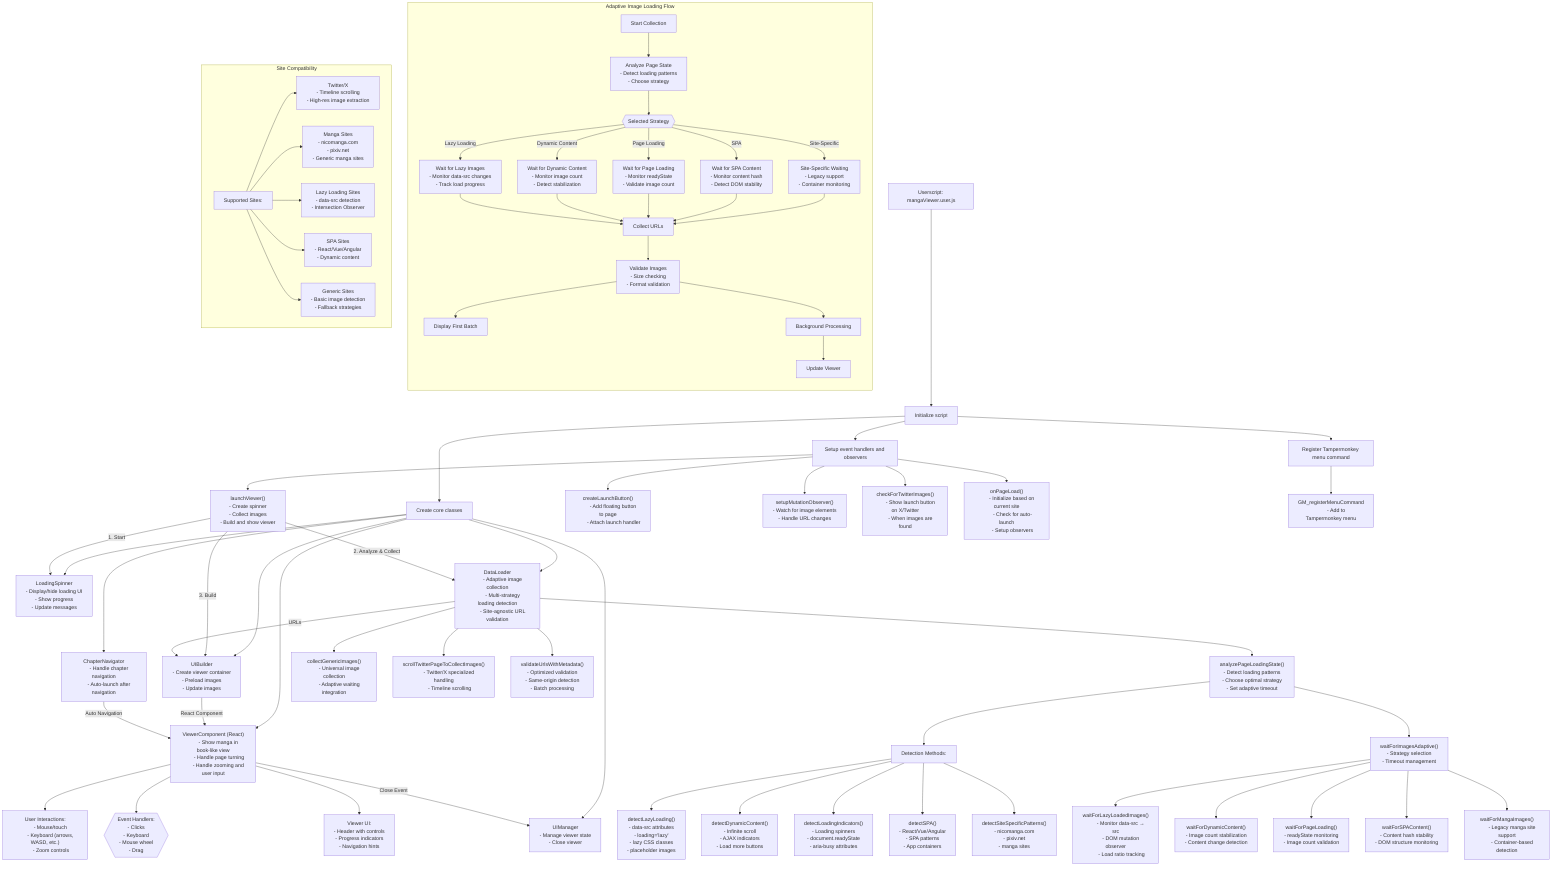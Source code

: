 graph TD
    %% Main structure
    Main["Userscript: mangaViewer.user.js"] --> Init["Initialize script"]
    
    %% Key Classes and Functions
    Init --> CreateClasses["Create core classes"]
    Init --> RegisterCommands["Register Tampermonkey menu command"]
    Init --> InitEvents["Setup event handlers and observers"]
    
    %% Core Classes
    CreateClasses --> LoadingSpinner["LoadingSpinner
        - Display/hide loading UI
        - Show progress
        - Update messages"]
    
    CreateClasses --> ChapterNavigator["ChapterNavigator
        - Handle chapter navigation
        - Auto-launch after navigation"]
    
    CreateClasses --> ViewerComponent["ViewerComponent (React)
        - Show manga in book-like view
        - Handle page turning
        - Handle zooming and user input"]
    
    CreateClasses --> UIBuilder["UIBuilder
        - Create viewer container
        - Preload images
        - Update images"]
    
    CreateClasses --> DataLoader["DataLoader
        - Adaptive image collection
        - Multi-strategy loading detection
        - Site-agnostic URL validation"]
    
    CreateClasses --> UIManager["UIManager
        - Manage viewer state
        - Close viewer"]
    
    %% Main Functions
    InitEvents --> LaunchViewer["launchViewer()
        - Create spinner
        - Collect images
        - Build and show viewer"]
    
    InitEvents --> CreateLaunchButton["createLaunchButton()
        - Add floating button to page
        - Attach launch handler"]
    
    InitEvents --> SetupMutationObserver["setupMutationObserver()
        - Watch for image elements
        - Handle URL changes"]
    
    InitEvents --> CheckForTwitterImages["checkForTwitterImages()
        - Show launch button on X/Twitter
        - When images are found"]
    
    InitEvents --> OnPageLoad["onPageLoad()
        - Initialize based on current site
        - Check for auto-launch
        - Setup observers"]
    
    %% Enhanced DataLoader with Adaptive Loading System
    DataLoader --> AnalyzePageState["analyzePageLoadingState()
        - Detect loading patterns
        - Choose optimal strategy
        - Set adaptive timeout"]
    
    AnalyzePageState --> DetectionMethods["Detection Methods:"]
    DetectionMethods --> DetectLazy["detectLazyLoading()
        - data-src attributes
        - loading='lazy'
        - lazy CSS classes
        - placeholder images"]
    
    DetectionMethods --> DetectDynamic["detectDynamicContent()
        - Infinite scroll
        - AJAX indicators
        - Load more buttons"]
    
    DetectionMethods --> DetectLoading["detectLoadingIndicators()
        - Loading spinners
        - document.readyState
        - aria-busy attributes"]
    
    DetectionMethods --> DetectSPA["detectSPA()
        - React/Vue/Angular
        - SPA patterns
        - App containers"]
    
    DetectionMethods --> DetectSiteSpecific["detectSiteSpecificPatterns()
        - nicomanga.com
        - pixiv.net
        - manga sites"]
    
    %% Adaptive Waiting Strategies
    AnalyzePageState --> WaitStrategies["waitForImagesAdaptive()
        - Strategy selection
        - Timeout management"]
    
    WaitStrategies --> WaitLazy["waitForLazyLoadedImages()
        - Monitor data-src → src
        - DOM mutation observer
        - Load ratio tracking"]
    
    WaitStrategies --> WaitDynamic["waitForDynamicContent()
        - Image count stabilization
        - Content change detection"]
    
    WaitStrategies --> WaitPageLoading["waitForPageLoading()
        - readyState monitoring
        - Image count validation"]
    
    WaitStrategies --> WaitSPA["waitForSPAContent()
        - Content hash stability
        - DOM structure monitoring"]
    
    WaitStrategies --> WaitManga["waitForMangaImages()
        - Legacy manga site support
        - Container-based detection"]
    
    %% Collection Methods
    DataLoader --> CollectGenericImages["collectGenericImages()
        - Universal image collection
        - Adaptive waiting integration"]
    
    DataLoader --> ScrollTwitter["scrollTwitterPageToCollectImages()
        - Twitter/X specialized handling
        - Timeline scrolling"]
    
    DataLoader --> ValidateUrls["validateUrlsWithMetadata()
        - Optimized validation
        - Same-origin detection
        - Batch processing"]
    
    %% ViewerComponent detailed functions
    ViewerComponent --> UserInteractions["User Interactions:
        - Mouse/touch 
        - Keyboard (arrows, WASD, etc.)
        - Zoom controls"]
    
    ViewerComponent --> UserEvents{{"Event Handlers:
        - Clicks
        - Keyboard
        - Mouse wheel
        - Drag"}}
    
    ViewerComponent --> ViewerUI["Viewer UI:
        - Header with controls
        - Progress indicators
        - Navigation hints"]
    
    %% Key Data Flows
    LaunchViewer --> |1. Start| LoadingSpinner
    LaunchViewer --> |2. Analyze & Collect| DataLoader
    LaunchViewer --> |3. Build| UIBuilder
    DataLoader --> |URLs| UIBuilder
    UIBuilder --> |React Component| ViewerComponent
    ChapterNavigator --> |Auto Navigation| ViewerComponent
    ViewerComponent --> |Close Event| UIManager

    %% Enhanced Image Loading Flow
    subgraph "Adaptive Image Loading Flow"
        direction TB
        StartFlow["Start Collection"] --> AnalyzeFlow["Analyze Page State
        - Detect loading patterns
        - Choose strategy"]
        AnalyzeFlow --> StrategyFlow{{"Selected Strategy"}}
        
        StrategyFlow --> |Lazy Loading| LazyFlow["Wait for Lazy Images
        - Monitor data-src changes
        - Track load progress"]
        
        StrategyFlow --> |Dynamic Content| DynamicFlow["Wait for Dynamic Content
        - Monitor image count
        - Detect stabilization"]
        
        StrategyFlow --> |Page Loading| PageFlow["Wait for Page Loading
        - Monitor readyState
        - Validate image count"]
        
        StrategyFlow --> |SPA| SPAFlow["Wait for SPA Content
        - Monitor content hash
        - Detect DOM stability"]
        
        StrategyFlow --> |Site-Specific| SiteFlow["Site-Specific Waiting
        - Legacy support
        - Container monitoring"]
        
        LazyFlow --> CollectFlow["Collect URLs"]
        DynamicFlow --> CollectFlow
        PageFlow --> CollectFlow
        SPAFlow --> CollectFlow
        SiteFlow --> CollectFlow
        
        CollectFlow --> ValidateFlow["Validate Images
        - Size checking
        - Format validation"]
        ValidateFlow --> DisplayFlow["Display First Batch"]
        ValidateFlow --> BackgroundFlow["Background Processing"]
        BackgroundFlow --> UpdateFlow["Update Viewer"]
    end

    %% Site Compatibility Matrix
    subgraph "Site Compatibility"
        direction LR
        SiteTypes["Supported Sites:"]
        SiteTypes --> TwitterSites["Twitter/X
        - Timeline scrolling
        - High-res image extraction"]
        SiteTypes --> MangaSites["Manga Sites
        - nicomanga.com
        - pixiv.net
        - Generic manga sites"]
        SiteTypes --> LazySites["Lazy Loading Sites
        - data-src detection
        - Intersection Observer"]
        SiteTypes --> SPASites["SPA Sites
        - React/Vue/Angular
        - Dynamic content"]
        SiteTypes --> GenericSites["Generic Sites
        - Basic image detection
        - Fallback strategies"]
    end

    %% Userscripts Features
    RegisterCommands --> MenuCommand["GM_registerMenuCommand
        - Add to Tampermonkey menu"]